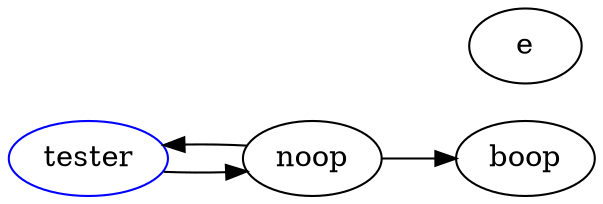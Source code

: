 digraph G {
graph [rankdir=LR, fontsize=10, margin=0.001];
tester -> noop
tester [color=blue]
noop -> tester [shape=arrow]
noop -> boop
{ rank="max";   e; }
}

